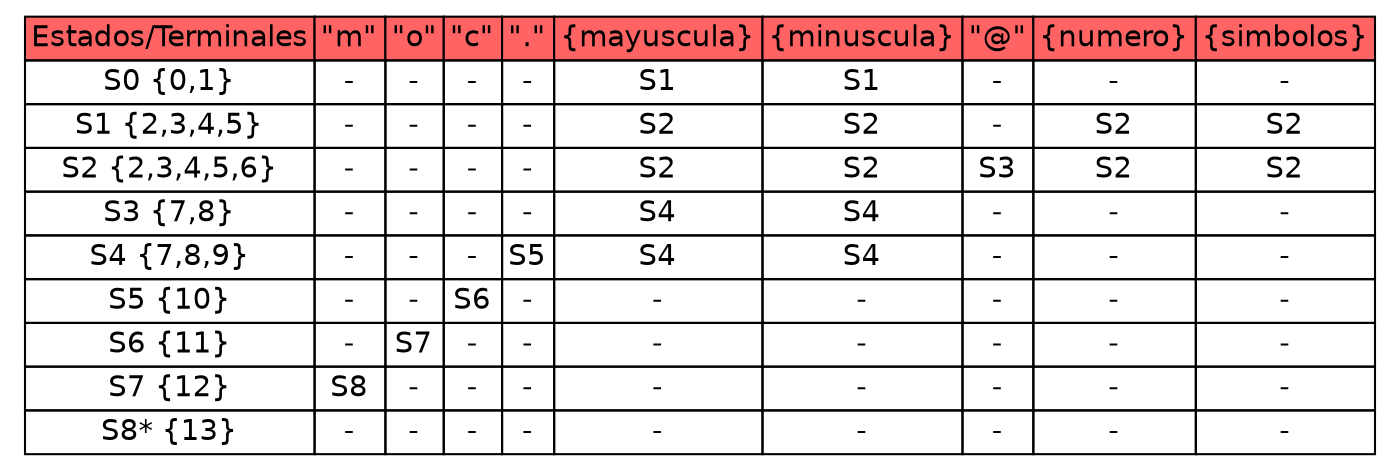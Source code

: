 digraph G {
    rankdir=LR
    node [shape=none fontname=Helvetica]

    A [label=<
      <TABLE BORDER="0" CELLBORDER="1" CELLSPACING="0">
       <TR>
<TD BGCOLOR="#ff6363">Estados/Terminales</TD>
<TD BGCOLOR="#ff6363">"m"</TD>
<TD BGCOLOR="#ff6363">"o"</TD>
<TD BGCOLOR="#ff6363">"c"</TD>
<TD BGCOLOR="#ff6363">"."</TD>
<TD BGCOLOR="#ff6363">{mayuscula}</TD>
<TD BGCOLOR="#ff6363">{minuscula}</TD>
<TD BGCOLOR="#ff6363">"@"</TD>
<TD BGCOLOR="#ff6363">{numero}</TD>
<TD BGCOLOR="#ff6363">{simbolos}</TD>
</TR>
<TR>
<TD>S0 {0,1}</TD>
<TD>-</TD>
<TD>-</TD>
<TD>-</TD>
<TD>-</TD>
<TD>S1</TD>
<TD>S1</TD>
<TD>-</TD>
<TD>-</TD>
<TD>-</TD>
</TR>
<TR>
<TD>S1 {2,3,4,5}</TD>
<TD>-</TD>
<TD>-</TD>
<TD>-</TD>
<TD>-</TD>
<TD>S2</TD>
<TD>S2</TD>
<TD>-</TD>
<TD>S2</TD>
<TD>S2</TD>
</TR>
<TR>
<TD>S2 {2,3,4,5,6}</TD>
<TD>-</TD>
<TD>-</TD>
<TD>-</TD>
<TD>-</TD>
<TD>S2</TD>
<TD>S2</TD>
<TD>S3</TD>
<TD>S2</TD>
<TD>S2</TD>
</TR>
<TR>
<TD>S3 {7,8}</TD>
<TD>-</TD>
<TD>-</TD>
<TD>-</TD>
<TD>-</TD>
<TD>S4</TD>
<TD>S4</TD>
<TD>-</TD>
<TD>-</TD>
<TD>-</TD>
</TR>
<TR>
<TD>S4 {7,8,9}</TD>
<TD>-</TD>
<TD>-</TD>
<TD>-</TD>
<TD>S5</TD>
<TD>S4</TD>
<TD>S4</TD>
<TD>-</TD>
<TD>-</TD>
<TD>-</TD>
</TR>
<TR>
<TD>S5 {10}</TD>
<TD>-</TD>
<TD>-</TD>
<TD>S6</TD>
<TD>-</TD>
<TD>-</TD>
<TD>-</TD>
<TD>-</TD>
<TD>-</TD>
<TD>-</TD>
</TR>
<TR>
<TD>S6 {11}</TD>
<TD>-</TD>
<TD>S7</TD>
<TD>-</TD>
<TD>-</TD>
<TD>-</TD>
<TD>-</TD>
<TD>-</TD>
<TD>-</TD>
<TD>-</TD>
</TR>
<TR>
<TD>S7 {12}</TD>
<TD>S8</TD>
<TD>-</TD>
<TD>-</TD>
<TD>-</TD>
<TD>-</TD>
<TD>-</TD>
<TD>-</TD>
<TD>-</TD>
<TD>-</TD>
</TR>
<TR>
<TD>S8* {13}</TD>
<TD>-</TD>
<TD>-</TD>
<TD>-</TD>
<TD>-</TD>
<TD>-</TD>
<TD>-</TD>
<TD>-</TD>
<TD>-</TD>
<TD>-</TD>
</TR>
</TABLE>
    >];
}
